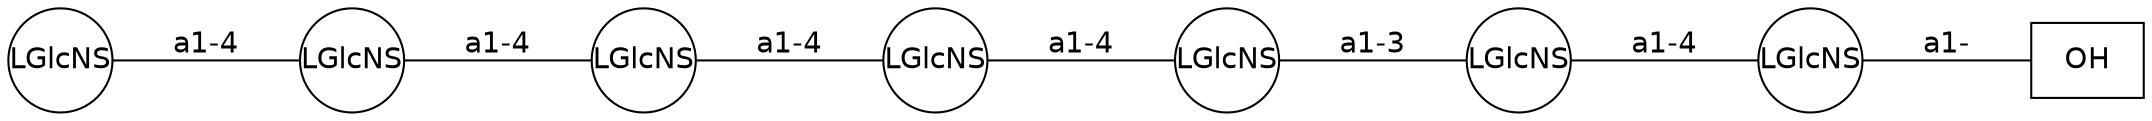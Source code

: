 graph G {graph [splines=false dpi=72 outputorder="edgesfirst"];
node [shape="none" fontname=DejaVuSans labelfontsize=12 label="none" size=50 fixedsize="true" scale="true"];
edge [labelfontsize=12 fontname=DejaVuSans labeldistance=1.2 labelangle=320.0];
rankdir=LR nodesep="0.05" ranksep="0.8";
0 [shape=box label="OH"]
1 [shape=circle height="0.7" label="LGlcNS"];
2 [shape=circle height="0.7" label="LGlcNS"];
3 [shape=circle height="0.7" label="LGlcNS"];
4 [shape=circle height="0.7" label="LGlcNS"];
5 [shape=circle height="0.7" label="LGlcNS"];
6 [shape=circle height="0.7" label="LGlcNS"];
7 [shape=circle height="0.7" label="LGlcNS"];
1--0 [label="a1-" headclip=true tailclip=true];
2--1 [label="a1-4" headclip=true tailclip=true];
3--2 [label="a1-3" headclip=true tailclip=true];
4--3 [label="a1-4" headclip=true tailclip=true];
5--4 [label="a1-4" headclip=true tailclip=true];
6--5 [label="a1-4" headclip=true tailclip=true];
7--6 [label="a1-4" headclip=true tailclip=true];
}
